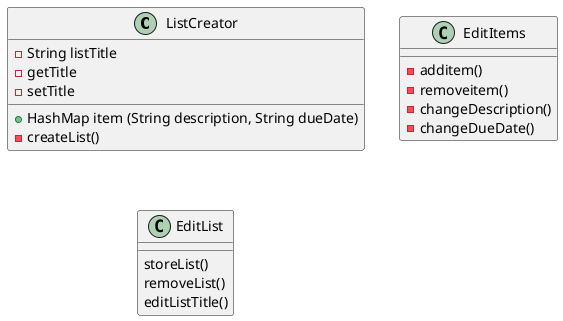 @startuml
'https://plantuml.com/class-diagram
class ListCreator{
 -String listTitle
 +HashMap item (String description, String dueDate)
 -getTitle
 -setTitle
 -createList()
}

class EditItems{
  -additem()
  -removeitem()
  -changeDescription()
  -changeDueDate()
}

class EditList{
    storeList()
    removeList()
    editListTitle()
}


@enduml